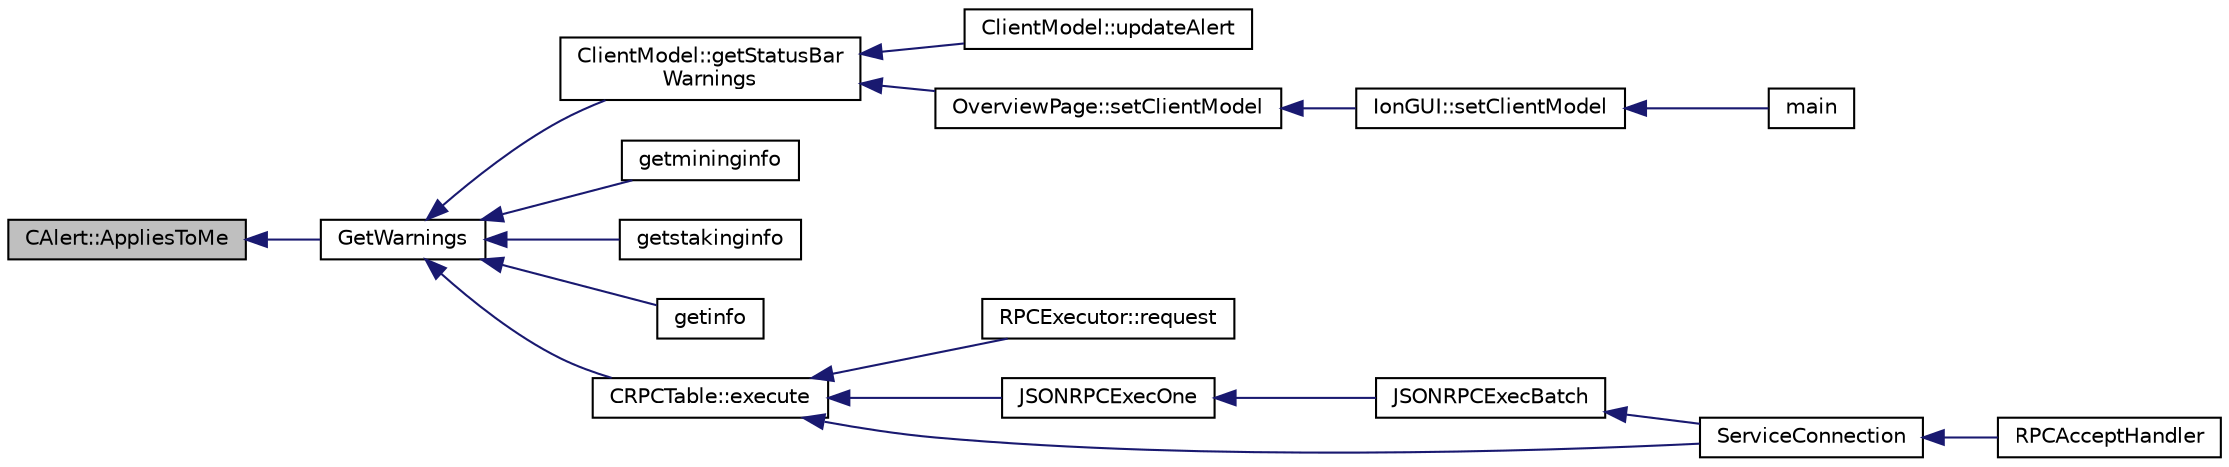 digraph "CAlert::AppliesToMe"
{
  edge [fontname="Helvetica",fontsize="10",labelfontname="Helvetica",labelfontsize="10"];
  node [fontname="Helvetica",fontsize="10",shape=record];
  rankdir="LR";
  Node8 [label="CAlert::AppliesToMe",height=0.2,width=0.4,color="black", fillcolor="grey75", style="filled", fontcolor="black"];
  Node8 -> Node9 [dir="back",color="midnightblue",fontsize="10",style="solid",fontname="Helvetica"];
  Node9 [label="GetWarnings",height=0.2,width=0.4,color="black", fillcolor="white", style="filled",URL="$df/d0a/main_8cpp.html#a70b1d1b79f1c760e65c960713b87b732"];
  Node9 -> Node10 [dir="back",color="midnightblue",fontsize="10",style="solid",fontname="Helvetica"];
  Node10 [label="ClientModel::getStatusBar\lWarnings",height=0.2,width=0.4,color="black", fillcolor="white", style="filled",URL="$df/d25/class_client_model.html#a16718fa6c90ac5bce0ce1dcbfb3ec95c",tooltip="Return warnings to be displayed in status bar. "];
  Node10 -> Node11 [dir="back",color="midnightblue",fontsize="10",style="solid",fontname="Helvetica"];
  Node11 [label="ClientModel::updateAlert",height=0.2,width=0.4,color="black", fillcolor="white", style="filled",URL="$df/d25/class_client_model.html#a16758b18ded91ceba202d6023cad4b51"];
  Node10 -> Node12 [dir="back",color="midnightblue",fontsize="10",style="solid",fontname="Helvetica"];
  Node12 [label="OverviewPage::setClientModel",height=0.2,width=0.4,color="black", fillcolor="white", style="filled",URL="$d1/d91/class_overview_page.html#a5d2610ab2b9c58e3b5f67c05f984e097"];
  Node12 -> Node13 [dir="back",color="midnightblue",fontsize="10",style="solid",fontname="Helvetica"];
  Node13 [label="IonGUI::setClientModel",height=0.2,width=0.4,color="black", fillcolor="white", style="filled",URL="$dc/d0b/class_ion_g_u_i.html#aee0c583c834ce4f4c598c29db83b0680",tooltip="Set the client model. "];
  Node13 -> Node14 [dir="back",color="midnightblue",fontsize="10",style="solid",fontname="Helvetica"];
  Node14 [label="main",height=0.2,width=0.4,color="black", fillcolor="white", style="filled",URL="$d5/d2d/ion_8cpp.html#a0ddf1224851353fc92bfbff6f499fa97"];
  Node9 -> Node15 [dir="back",color="midnightblue",fontsize="10",style="solid",fontname="Helvetica"];
  Node15 [label="getmininginfo",height=0.2,width=0.4,color="black", fillcolor="white", style="filled",URL="$d4/ddd/rpcmining_8cpp.html#a89c187faff7322c7d15134d13570ca1e"];
  Node9 -> Node16 [dir="back",color="midnightblue",fontsize="10",style="solid",fontname="Helvetica"];
  Node16 [label="getstakinginfo",height=0.2,width=0.4,color="black", fillcolor="white", style="filled",URL="$d4/ddd/rpcmining_8cpp.html#aedf628177ea04e0077d9d530963d40d6"];
  Node9 -> Node17 [dir="back",color="midnightblue",fontsize="10",style="solid",fontname="Helvetica"];
  Node17 [label="getinfo",height=0.2,width=0.4,color="black", fillcolor="white", style="filled",URL="$db/d48/rpcmisc_8cpp.html#a70335b93783d51e48d276a1e08bd721a"];
  Node9 -> Node18 [dir="back",color="midnightblue",fontsize="10",style="solid",fontname="Helvetica"];
  Node18 [label="CRPCTable::execute",height=0.2,width=0.4,color="black", fillcolor="white", style="filled",URL="$d2/d6c/class_c_r_p_c_table.html#a18a39759205e739d86a35a1c92243760",tooltip="Execute a method. "];
  Node18 -> Node19 [dir="back",color="midnightblue",fontsize="10",style="solid",fontname="Helvetica"];
  Node19 [label="RPCExecutor::request",height=0.2,width=0.4,color="black", fillcolor="white", style="filled",URL="$de/dd5/class_r_p_c_executor.html#a26e314b5c74eef7a5d310578e1cdb1eb"];
  Node18 -> Node20 [dir="back",color="midnightblue",fontsize="10",style="solid",fontname="Helvetica"];
  Node20 [label="JSONRPCExecOne",height=0.2,width=0.4,color="black", fillcolor="white", style="filled",URL="$d6/d76/rpcserver_8cpp.html#aa84f3199884bd0fa01edad0aa99602ef"];
  Node20 -> Node21 [dir="back",color="midnightblue",fontsize="10",style="solid",fontname="Helvetica"];
  Node21 [label="JSONRPCExecBatch",height=0.2,width=0.4,color="black", fillcolor="white", style="filled",URL="$d6/d76/rpcserver_8cpp.html#ad7931d42076c069db94baae77ec7f2fc"];
  Node21 -> Node22 [dir="back",color="midnightblue",fontsize="10",style="solid",fontname="Helvetica"];
  Node22 [label="ServiceConnection",height=0.2,width=0.4,color="black", fillcolor="white", style="filled",URL="$d6/d76/rpcserver_8cpp.html#adda5af922ba2f27c9f6219394d3c4f4c"];
  Node22 -> Node23 [dir="back",color="midnightblue",fontsize="10",style="solid",fontname="Helvetica"];
  Node23 [label="RPCAcceptHandler",height=0.2,width=0.4,color="black", fillcolor="white", style="filled",URL="$d6/d76/rpcserver_8cpp.html#a1e6c8e04570f3b8f8a9fc49c2550f18c",tooltip="Accept and handle incoming connection. "];
  Node18 -> Node22 [dir="back",color="midnightblue",fontsize="10",style="solid",fontname="Helvetica"];
}
